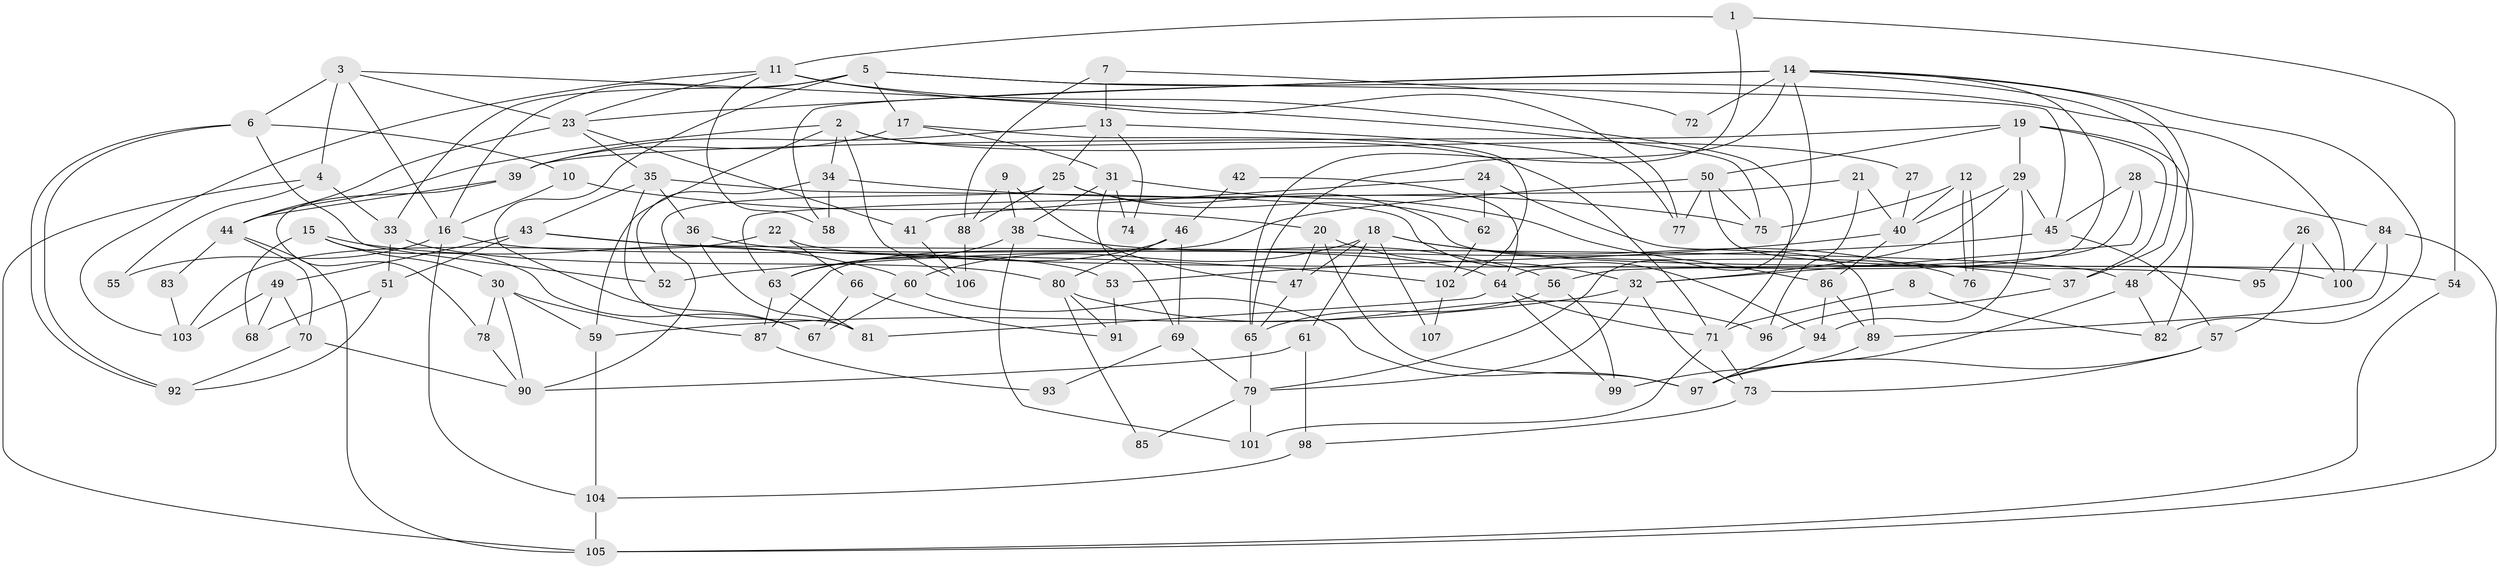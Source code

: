 // Generated by graph-tools (version 1.1) at 2025/15/03/09/25 04:15:01]
// undirected, 107 vertices, 214 edges
graph export_dot {
graph [start="1"]
  node [color=gray90,style=filled];
  1;
  2;
  3;
  4;
  5;
  6;
  7;
  8;
  9;
  10;
  11;
  12;
  13;
  14;
  15;
  16;
  17;
  18;
  19;
  20;
  21;
  22;
  23;
  24;
  25;
  26;
  27;
  28;
  29;
  30;
  31;
  32;
  33;
  34;
  35;
  36;
  37;
  38;
  39;
  40;
  41;
  42;
  43;
  44;
  45;
  46;
  47;
  48;
  49;
  50;
  51;
  52;
  53;
  54;
  55;
  56;
  57;
  58;
  59;
  60;
  61;
  62;
  63;
  64;
  65;
  66;
  67;
  68;
  69;
  70;
  71;
  72;
  73;
  74;
  75;
  76;
  77;
  78;
  79;
  80;
  81;
  82;
  83;
  84;
  85;
  86;
  87;
  88;
  89;
  90;
  91;
  92;
  93;
  94;
  95;
  96;
  97;
  98;
  99;
  100;
  101;
  102;
  103;
  104;
  105;
  106;
  107;
  1 -- 11;
  1 -- 65;
  1 -- 54;
  2 -- 59;
  2 -- 71;
  2 -- 27;
  2 -- 34;
  2 -- 44;
  2 -- 106;
  3 -- 23;
  3 -- 6;
  3 -- 4;
  3 -- 16;
  3 -- 75;
  4 -- 105;
  4 -- 33;
  4 -- 55;
  5 -- 17;
  5 -- 16;
  5 -- 33;
  5 -- 45;
  5 -- 67;
  5 -- 100;
  6 -- 52;
  6 -- 92;
  6 -- 92;
  6 -- 10;
  7 -- 88;
  7 -- 13;
  7 -- 72;
  8 -- 71;
  8 -- 82;
  9 -- 38;
  9 -- 47;
  9 -- 88;
  10 -- 20;
  10 -- 16;
  11 -- 58;
  11 -- 71;
  11 -- 23;
  11 -- 77;
  11 -- 103;
  12 -- 40;
  12 -- 76;
  12 -- 76;
  12 -- 75;
  13 -- 77;
  13 -- 39;
  13 -- 25;
  13 -- 74;
  14 -- 79;
  14 -- 23;
  14 -- 37;
  14 -- 48;
  14 -- 58;
  14 -- 64;
  14 -- 65;
  14 -- 72;
  14 -- 82;
  15 -- 30;
  15 -- 67;
  15 -- 60;
  15 -- 68;
  16 -- 53;
  16 -- 55;
  16 -- 104;
  17 -- 39;
  17 -- 31;
  17 -- 102;
  18 -- 60;
  18 -- 47;
  18 -- 37;
  18 -- 61;
  18 -- 76;
  18 -- 107;
  19 -- 82;
  19 -- 37;
  19 -- 29;
  19 -- 39;
  19 -- 50;
  20 -- 97;
  20 -- 32;
  20 -- 47;
  21 -- 63;
  21 -- 40;
  21 -- 96;
  22 -- 54;
  22 -- 103;
  22 -- 66;
  23 -- 41;
  23 -- 35;
  23 -- 44;
  24 -- 62;
  24 -- 89;
  24 -- 41;
  25 -- 90;
  25 -- 62;
  25 -- 88;
  25 -- 100;
  26 -- 57;
  26 -- 100;
  26 -- 95;
  27 -- 40;
  28 -- 32;
  28 -- 45;
  28 -- 56;
  28 -- 84;
  29 -- 45;
  29 -- 32;
  29 -- 40;
  29 -- 94;
  30 -- 90;
  30 -- 59;
  30 -- 78;
  30 -- 87;
  31 -- 38;
  31 -- 86;
  31 -- 69;
  31 -- 74;
  32 -- 79;
  32 -- 59;
  32 -- 73;
  33 -- 51;
  33 -- 80;
  34 -- 75;
  34 -- 52;
  34 -- 58;
  35 -- 94;
  35 -- 36;
  35 -- 43;
  35 -- 81;
  36 -- 81;
  36 -- 64;
  37 -- 96;
  38 -- 56;
  38 -- 63;
  38 -- 101;
  39 -- 44;
  39 -- 78;
  40 -- 53;
  40 -- 86;
  41 -- 106;
  42 -- 64;
  42 -- 46;
  43 -- 51;
  43 -- 48;
  43 -- 49;
  43 -- 102;
  44 -- 70;
  44 -- 83;
  44 -- 105;
  45 -- 57;
  45 -- 52;
  46 -- 63;
  46 -- 80;
  46 -- 69;
  47 -- 65;
  48 -- 82;
  48 -- 97;
  49 -- 68;
  49 -- 70;
  49 -- 103;
  50 -- 75;
  50 -- 77;
  50 -- 87;
  50 -- 95;
  51 -- 92;
  51 -- 68;
  53 -- 91;
  54 -- 105;
  56 -- 65;
  56 -- 99;
  57 -- 97;
  57 -- 73;
  59 -- 104;
  60 -- 97;
  60 -- 67;
  61 -- 90;
  61 -- 98;
  62 -- 102;
  63 -- 81;
  63 -- 87;
  64 -- 71;
  64 -- 81;
  64 -- 99;
  65 -- 79;
  66 -- 67;
  66 -- 91;
  69 -- 79;
  69 -- 93;
  70 -- 90;
  70 -- 92;
  71 -- 73;
  71 -- 101;
  73 -- 98;
  78 -- 90;
  79 -- 101;
  79 -- 85;
  80 -- 96;
  80 -- 85;
  80 -- 91;
  83 -- 103;
  84 -- 100;
  84 -- 89;
  84 -- 105;
  86 -- 89;
  86 -- 94;
  87 -- 93;
  88 -- 106;
  89 -- 99;
  94 -- 97;
  98 -- 104;
  102 -- 107;
  104 -- 105;
}
